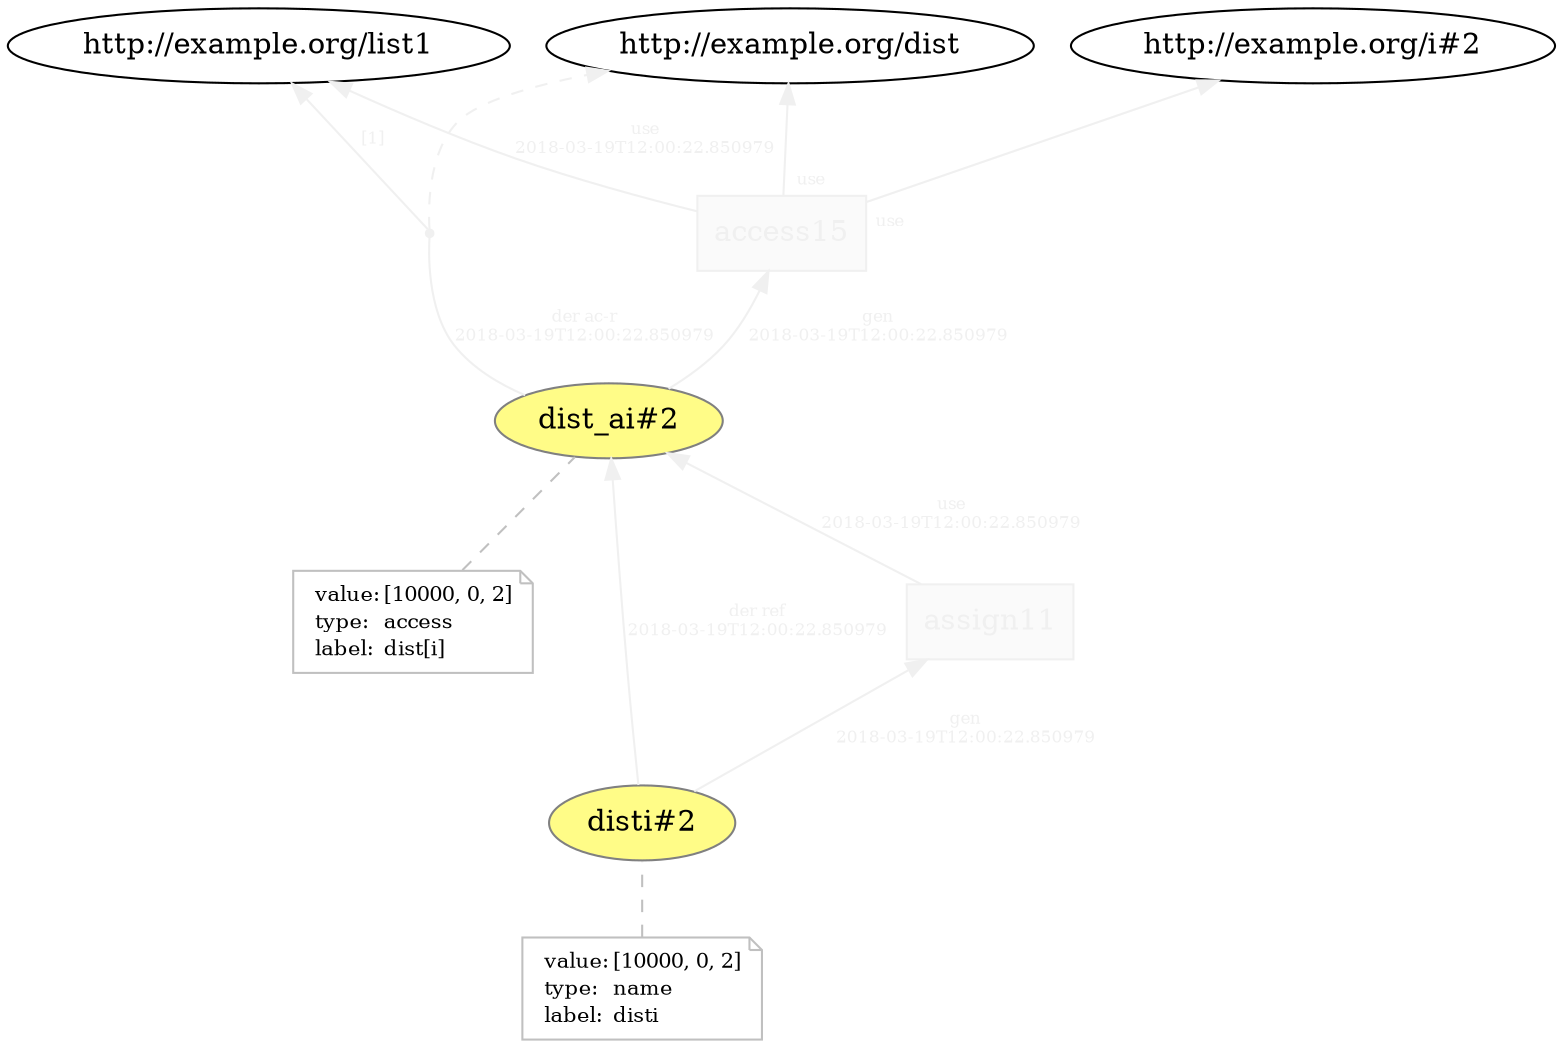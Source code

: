 digraph "PROV" { size="16,12"; rankdir="BT";
"http://example.org/dist_ai#2" [fillcolor="#FFFC87",color="#808080",style="filled",label="dist_ai#2",URL="http://example.org/dist_ai#2"]
"-attrs0" [color="gray",shape="note",fontsize="10",fontcolor="black",label=<<TABLE cellpadding="0" border="0">
	<TR>
	    <TD align="left">value:</TD>
	    <TD align="left">[10000, 0, 2]</TD>
	</TR>
	<TR>
	    <TD align="left">type:</TD>
	    <TD align="left">access</TD>
	</TR>
	<TR>
	    <TD align="left">label:</TD>
	    <TD align="left">dist[i]</TD>
	</TR>
</TABLE>>]
"-attrs0" -> "http://example.org/dist_ai#2" [color="gray",style="dashed",arrowhead="none"]
"http://example.org/access15" [fillcolor="#FAFAFA",color="#F0F0F0",shape="polygon",sides="4",style="filled",fontcolor="#F0F0F0",label="access15",URL="http://example.org/access15"]
"bn0" [shape="point",label="",fontcolor="#F0F0F0",color="#F0F0F0"]
"http://example.org/dist_ai#2" -> "bn0" [fontsize="8",distance="1.5",angle="60.0",rotation="20",label="der ac-r
2018-03-19T12:00:22.850979",arrowhead="none",fontcolor="#F0F0F0",color="#F0F0F0"]
"bn0" -> "http://example.org/dist" [style="dashed",fontcolor="#F0F0F0",color="#F0F0F0"]
"bn0" -> "http://example.org/list1" [fontsize="8",distance="1.5",angle="60.0",rotation="20",label="[1]",fontcolor="#F0F0F0",color="#F0F0F0"]
"http://example.org/access15" -> "http://example.org/dist" [labelfontsize="8",labeldistance="1.5",labelangle="60.0",rotation="20",taillabel="use",fontcolor="#F0F0F0",color="#F0F0F0"]
"http://example.org/access15" -> "http://example.org/i#2" [labelfontsize="8",labeldistance="1.5",labelangle="60.0",rotation="20",taillabel="use",fontcolor="#F0F0F0",color="#F0F0F0"]
"http://example.org/disti#2" [fillcolor="#FFFC87",color="#808080",style="filled",label="disti#2",URL="http://example.org/disti#2"]
"-attrs1" [color="gray",shape="note",fontsize="10",fontcolor="black",label=<<TABLE cellpadding="0" border="0">
	<TR>
	    <TD align="left">value:</TD>
	    <TD align="left">[10000, 0, 2]</TD>
	</TR>
	<TR>
	    <TD align="left">type:</TD>
	    <TD align="left">name</TD>
	</TR>
	<TR>
	    <TD align="left">label:</TD>
	    <TD align="left">disti</TD>
	</TR>
</TABLE>>]
"-attrs1" -> "http://example.org/disti#2" [color="gray",style="dashed",arrowhead="none"]
"http://example.org/assign11" [fillcolor="#FAFAFA",color="#F0F0F0",shape="polygon",sides="4",style="filled",fontcolor="#F0F0F0",label="assign11",URL="http://example.org/assign11"]
"http://example.org/disti#2" -> "http://example.org/dist_ai#2" [fontsize="8",distance="1.5",angle="60.0",rotation="20",label="der ref
2018-03-19T12:00:22.850979",fontcolor="#F0F0F0",color="#F0F0F0"]
"http://example.org/assign11" -> "http://example.org/dist_ai#2" [fontsize="8",distance="1.5",angle="60.0",rotation="20",label="use
2018-03-19T12:00:22.850979",fontcolor="#F0F0F0",color="#F0F0F0"]
"http://example.org/access15" -> "http://example.org/list1" [fontsize="8",distance="1.5",angle="60.0",rotation="20",label="use
2018-03-19T12:00:22.850979",fontcolor="#F0F0F0",color="#F0F0F0"]
"http://example.org/disti#2" -> "http://example.org/assign11" [fontsize="8",distance="1.5",angle="60.0",rotation="20",label="gen
2018-03-19T12:00:22.850979",fontcolor="#F0F0F0",color="#F0F0F0"]
"http://example.org/dist_ai#2" -> "http://example.org/access15" [fontsize="8",distance="1.5",angle="60.0",rotation="20",label="gen
2018-03-19T12:00:22.850979",fontcolor="#F0F0F0",color="#F0F0F0"]
}
